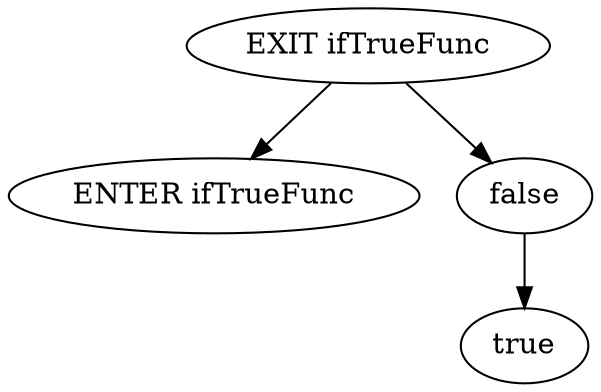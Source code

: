 digraph G {
  0 [ label="ENTER ifTrueFunc" ];
  1 [ label="EXIT ifTrueFunc" ];
  2 [ label="true" ];
  3 [ label="false" ];
  1 -> 3;
  1 -> 0;
  3 -> 2;
}
